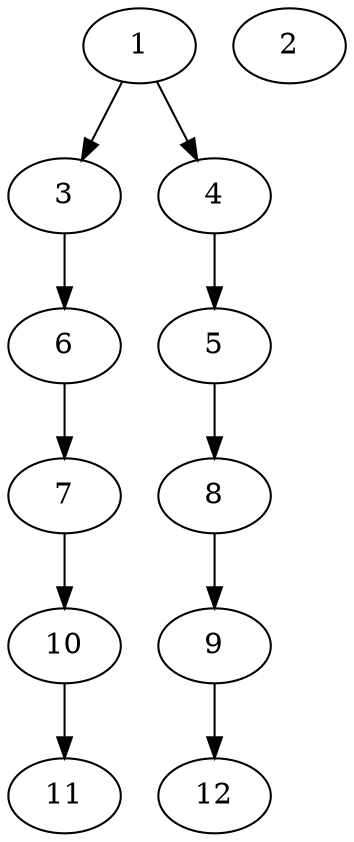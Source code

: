 // DAG (tier=1-easy, mode=compute, n=12, ccr=0.275, fat=0.477, density=0.218, regular=0.787, jump=0.052, mindata=262144, maxdata=2097152)
// DAG automatically generated by daggen at Sun Aug 24 16:33:32 2025
// /home/ermia/Project/Environments/daggen/bin/daggen --dot --ccr 0.275 --fat 0.477 --regular 0.787 --density 0.218 --jump 0.052 --mindata 262144 --maxdata 2097152 -n 12 
digraph G {
  1 [size="3454370487144694", alpha="0.17", expect_size="1727185243572347"]
  1 -> 3 [size ="2491626291200"]
  1 -> 4 [size ="2491626291200"]
  2 [size="419422766769373184", alpha="0.07", expect_size="209711383384686592"]
  3 [size="1810978344668784", alpha="0.17", expect_size="905489172334392"]
  3 -> 6 [size ="1430836477952"]
  4 [size="983253085432053", alpha="0.00", expect_size="491626542716026"]
  4 -> 5 [size ="580231626752"]
  5 [size="20015360006958992", alpha="0.11", expect_size="10007680003479496"]
  5 -> 8 [size ="25106264883200"]
  6 [size="479820578898532", alpha="0.01", expect_size="239910289449266"]
  6 -> 7 [size ="9857084162048"]
  7 [size="779607836632192", alpha="0.13", expect_size="389803918316096"]
  7 -> 10 [size ="14439680049152"]
  8 [size="1154430513577051", alpha="0.20", expect_size="577215256788525"]
  8 -> 9 [size ="25368165613568"]
  9 [size="198849469612032000", alpha="0.09", expect_size="99424734806016000"]
  9 -> 12 [size ="2725458739200"]
  10 [size="3853234517032566784", alpha="0.16", expect_size="1926617258516283392"]
  10 -> 11 [size ="19662569996288"]
  11 [size="8134377443956883456", alpha="0.19", expect_size="4067188721978441728"]
  12 [size="355564324643585", alpha="0.05", expect_size="177782162321792"]
}